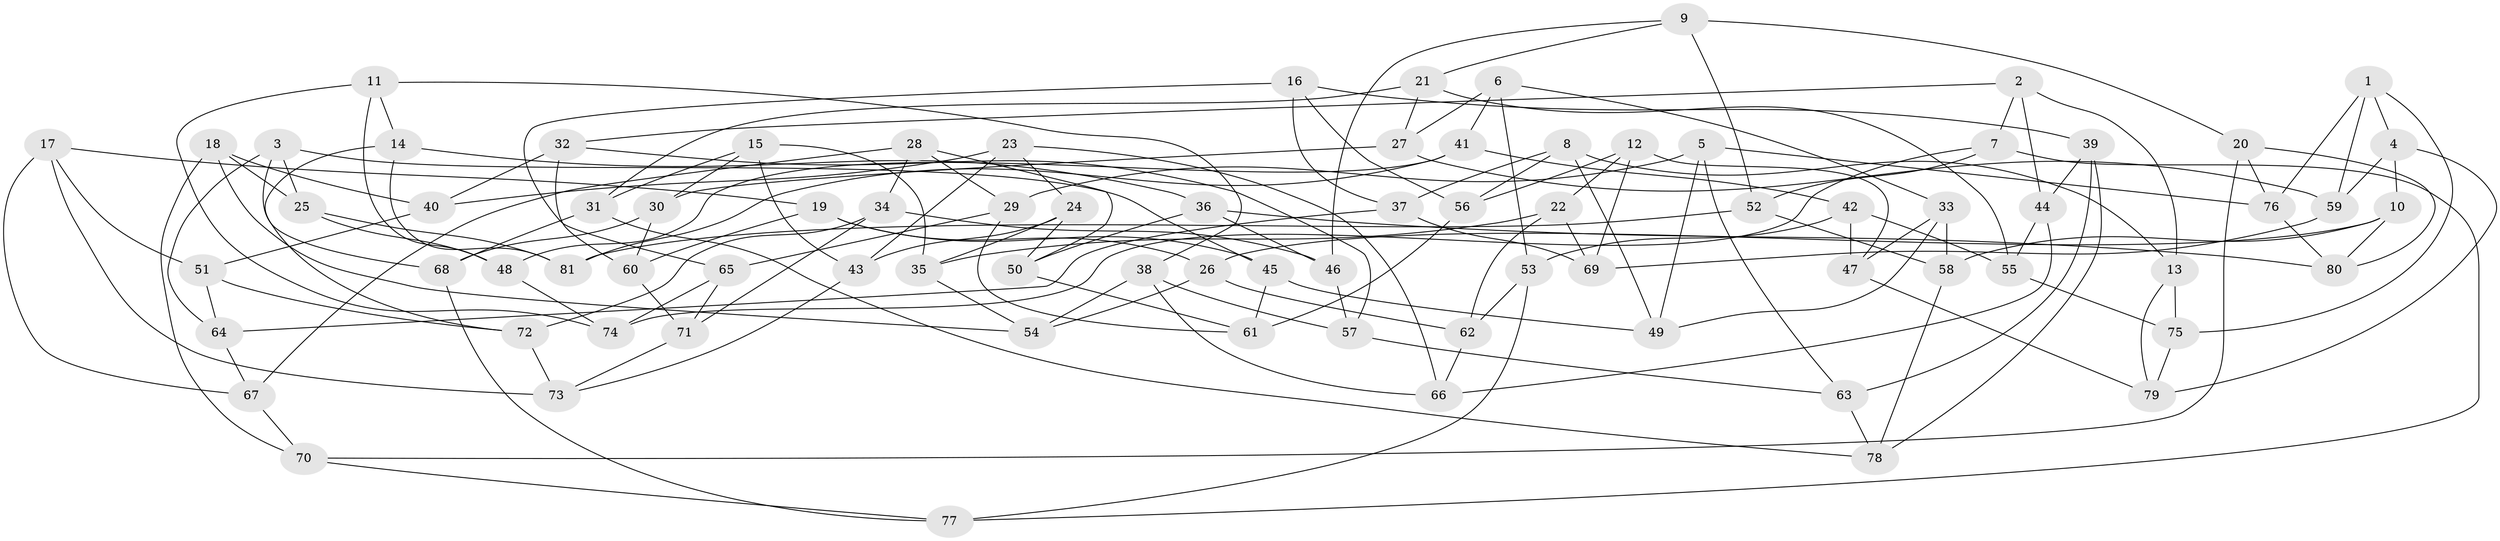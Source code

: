// Generated by graph-tools (version 1.1) at 2025/02/03/09/25 03:02:58]
// undirected, 81 vertices, 162 edges
graph export_dot {
graph [start="1"]
  node [color=gray90,style=filled];
  1;
  2;
  3;
  4;
  5;
  6;
  7;
  8;
  9;
  10;
  11;
  12;
  13;
  14;
  15;
  16;
  17;
  18;
  19;
  20;
  21;
  22;
  23;
  24;
  25;
  26;
  27;
  28;
  29;
  30;
  31;
  32;
  33;
  34;
  35;
  36;
  37;
  38;
  39;
  40;
  41;
  42;
  43;
  44;
  45;
  46;
  47;
  48;
  49;
  50;
  51;
  52;
  53;
  54;
  55;
  56;
  57;
  58;
  59;
  60;
  61;
  62;
  63;
  64;
  65;
  66;
  67;
  68;
  69;
  70;
  71;
  72;
  73;
  74;
  75;
  76;
  77;
  78;
  79;
  80;
  81;
  1 -- 75;
  1 -- 76;
  1 -- 4;
  1 -- 59;
  2 -- 7;
  2 -- 13;
  2 -- 32;
  2 -- 44;
  3 -- 45;
  3 -- 68;
  3 -- 25;
  3 -- 64;
  4 -- 10;
  4 -- 59;
  4 -- 79;
  5 -- 49;
  5 -- 63;
  5 -- 29;
  5 -- 76;
  6 -- 41;
  6 -- 33;
  6 -- 53;
  6 -- 27;
  7 -- 77;
  7 -- 52;
  7 -- 74;
  8 -- 56;
  8 -- 13;
  8 -- 37;
  8 -- 49;
  9 -- 46;
  9 -- 21;
  9 -- 20;
  9 -- 52;
  10 -- 80;
  10 -- 26;
  10 -- 58;
  11 -- 74;
  11 -- 38;
  11 -- 48;
  11 -- 14;
  12 -- 69;
  12 -- 22;
  12 -- 47;
  12 -- 56;
  13 -- 75;
  13 -- 79;
  14 -- 72;
  14 -- 81;
  14 -- 36;
  15 -- 35;
  15 -- 31;
  15 -- 43;
  15 -- 30;
  16 -- 56;
  16 -- 65;
  16 -- 37;
  16 -- 39;
  17 -- 73;
  17 -- 19;
  17 -- 51;
  17 -- 67;
  18 -- 54;
  18 -- 40;
  18 -- 25;
  18 -- 70;
  19 -- 60;
  19 -- 26;
  19 -- 45;
  20 -- 76;
  20 -- 80;
  20 -- 70;
  21 -- 31;
  21 -- 27;
  21 -- 55;
  22 -- 62;
  22 -- 35;
  22 -- 69;
  23 -- 40;
  23 -- 43;
  23 -- 24;
  23 -- 66;
  24 -- 43;
  24 -- 35;
  24 -- 50;
  25 -- 81;
  25 -- 48;
  26 -- 62;
  26 -- 54;
  27 -- 59;
  27 -- 30;
  28 -- 29;
  28 -- 67;
  28 -- 34;
  28 -- 50;
  29 -- 65;
  29 -- 61;
  30 -- 68;
  30 -- 60;
  31 -- 78;
  31 -- 68;
  32 -- 60;
  32 -- 57;
  32 -- 40;
  33 -- 49;
  33 -- 47;
  33 -- 58;
  34 -- 46;
  34 -- 71;
  34 -- 72;
  35 -- 54;
  36 -- 80;
  36 -- 50;
  36 -- 46;
  37 -- 69;
  37 -- 64;
  38 -- 66;
  38 -- 57;
  38 -- 54;
  39 -- 44;
  39 -- 63;
  39 -- 78;
  40 -- 51;
  41 -- 42;
  41 -- 48;
  41 -- 81;
  42 -- 53;
  42 -- 47;
  42 -- 55;
  43 -- 73;
  44 -- 66;
  44 -- 55;
  45 -- 49;
  45 -- 61;
  46 -- 57;
  47 -- 79;
  48 -- 74;
  50 -- 61;
  51 -- 72;
  51 -- 64;
  52 -- 81;
  52 -- 58;
  53 -- 77;
  53 -- 62;
  55 -- 75;
  56 -- 61;
  57 -- 63;
  58 -- 78;
  59 -- 69;
  60 -- 71;
  62 -- 66;
  63 -- 78;
  64 -- 67;
  65 -- 71;
  65 -- 74;
  67 -- 70;
  68 -- 77;
  70 -- 77;
  71 -- 73;
  72 -- 73;
  75 -- 79;
  76 -- 80;
}
